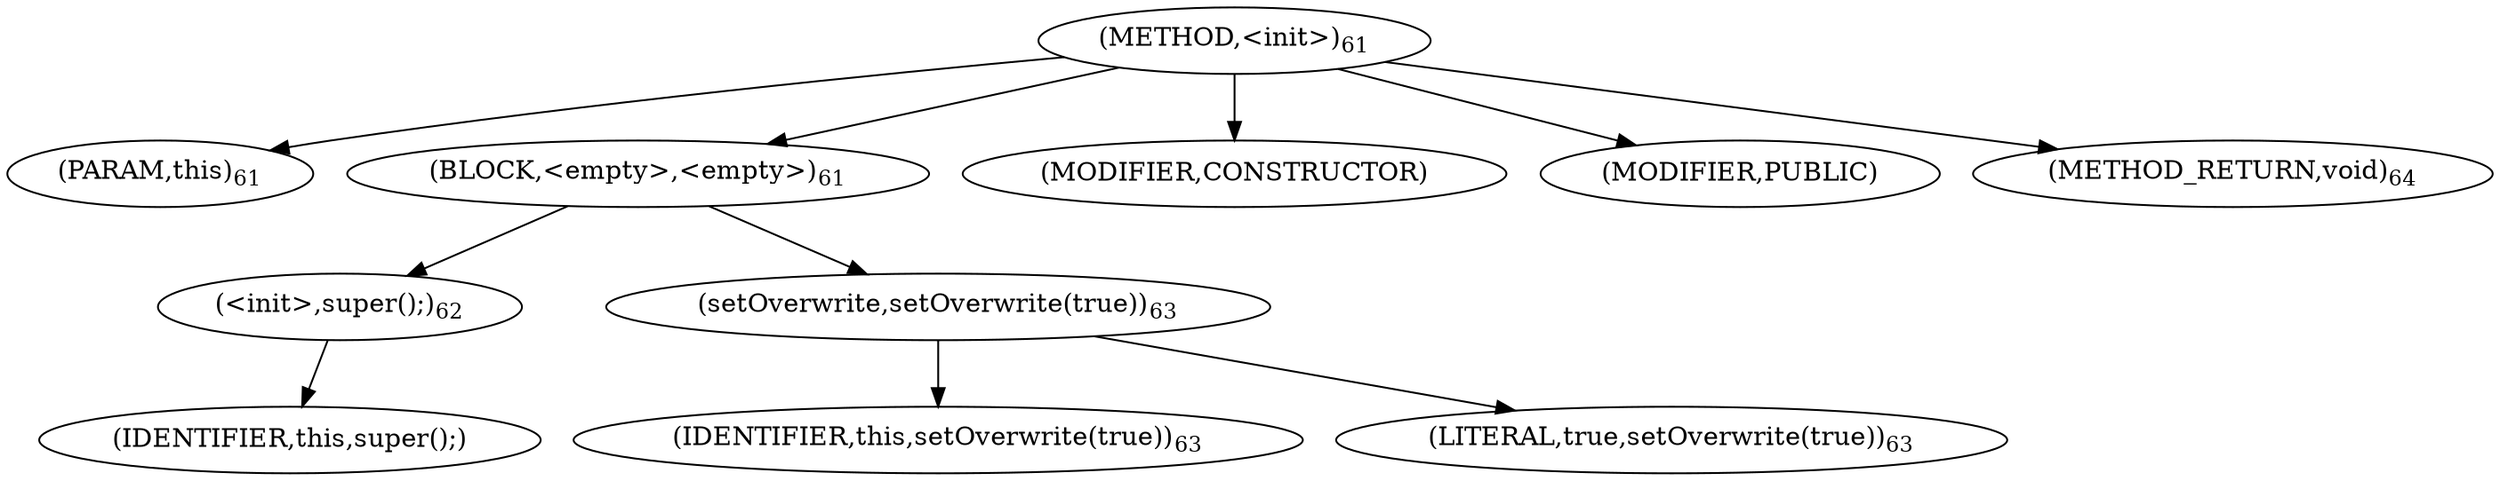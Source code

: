 digraph "&lt;init&gt;" {  
"75" [label = <(METHOD,&lt;init&gt;)<SUB>61</SUB>> ]
"4" [label = <(PARAM,this)<SUB>61</SUB>> ]
"76" [label = <(BLOCK,&lt;empty&gt;,&lt;empty&gt;)<SUB>61</SUB>> ]
"77" [label = <(&lt;init&gt;,super();)<SUB>62</SUB>> ]
"3" [label = <(IDENTIFIER,this,super();)> ]
"78" [label = <(setOverwrite,setOverwrite(true))<SUB>63</SUB>> ]
"5" [label = <(IDENTIFIER,this,setOverwrite(true))<SUB>63</SUB>> ]
"79" [label = <(LITERAL,true,setOverwrite(true))<SUB>63</SUB>> ]
"80" [label = <(MODIFIER,CONSTRUCTOR)> ]
"81" [label = <(MODIFIER,PUBLIC)> ]
"82" [label = <(METHOD_RETURN,void)<SUB>64</SUB>> ]
  "75" -> "4" 
  "75" -> "76" 
  "75" -> "80" 
  "75" -> "81" 
  "75" -> "82" 
  "76" -> "77" 
  "76" -> "78" 
  "77" -> "3" 
  "78" -> "5" 
  "78" -> "79" 
}
